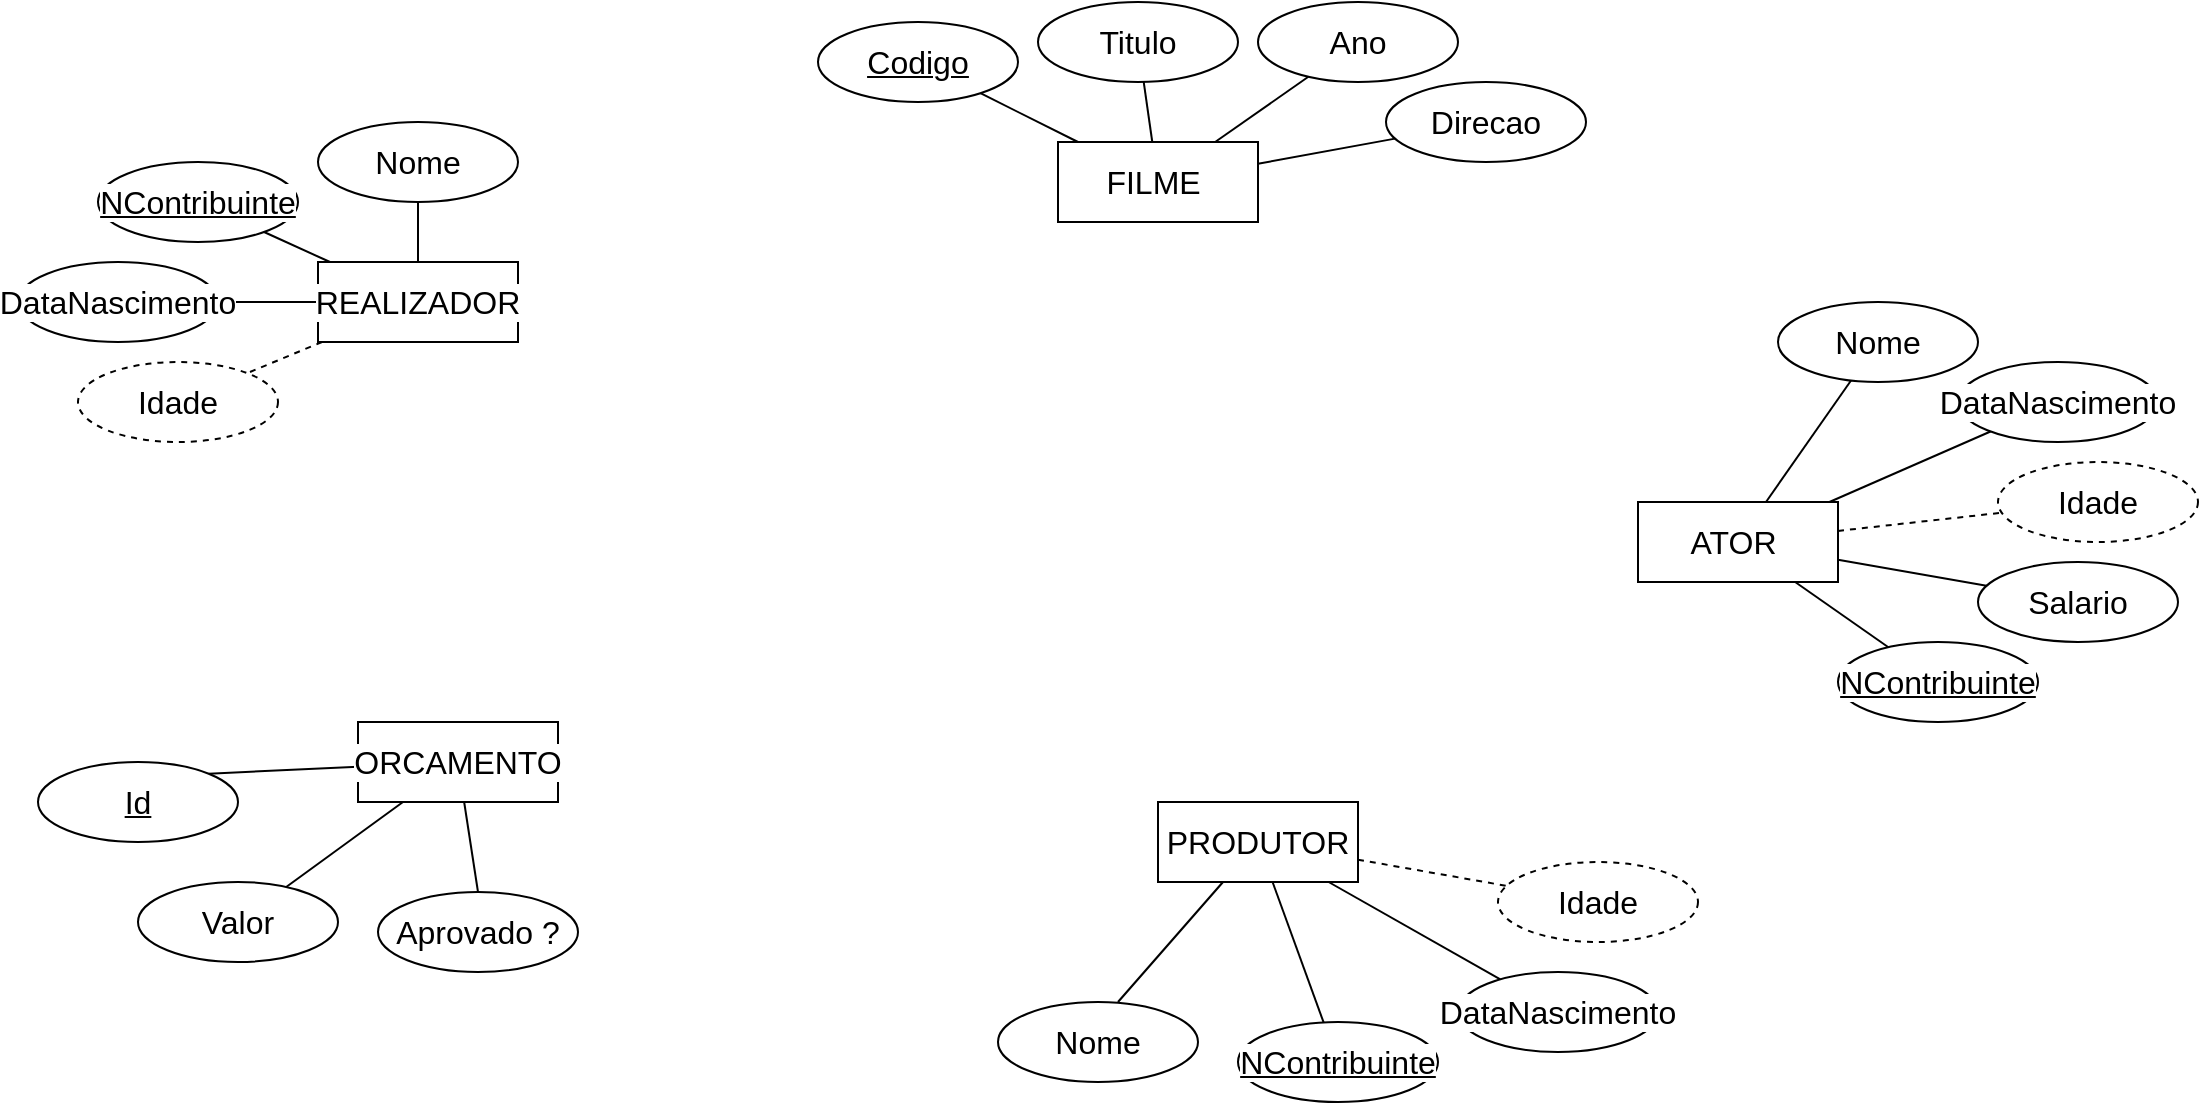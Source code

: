 <mxfile version="28.2.5">
  <diagram name="Página-1" id="VtdL2N_naWI-DeJkXuc9">
    <mxGraphModel dx="2013" dy="703" grid="1" gridSize="10" guides="1" tooltips="1" connect="1" arrows="1" fold="1" page="1" pageScale="1" pageWidth="827" pageHeight="1169" math="0" shadow="0">
      <root>
        <mxCell id="0" />
        <mxCell id="1" parent="0" />
        <mxCell id="wNUU-mUBWav2Mn1h4RWF-6" style="rounded=0;orthogonalLoop=1;jettySize=auto;html=1;endArrow=none;endFill=0;" edge="1" parent="1" source="wNUU-mUBWav2Mn1h4RWF-1" target="wNUU-mUBWav2Mn1h4RWF-4">
          <mxGeometry relative="1" as="geometry" />
        </mxCell>
        <mxCell id="wNUU-mUBWav2Mn1h4RWF-7" style="edgeStyle=none;shape=connector;rounded=0;orthogonalLoop=1;jettySize=auto;html=1;strokeColor=default;align=center;verticalAlign=middle;fontFamily=Helvetica;fontSize=11;fontColor=default;labelBackgroundColor=default;endArrow=none;endFill=0;" edge="1" parent="1" source="wNUU-mUBWav2Mn1h4RWF-1" target="wNUU-mUBWav2Mn1h4RWF-2">
          <mxGeometry relative="1" as="geometry" />
        </mxCell>
        <mxCell id="wNUU-mUBWav2Mn1h4RWF-8" style="edgeStyle=none;shape=connector;rounded=0;orthogonalLoop=1;jettySize=auto;html=1;strokeColor=default;align=center;verticalAlign=middle;fontFamily=Helvetica;fontSize=11;fontColor=default;labelBackgroundColor=default;endArrow=none;endFill=0;" edge="1" parent="1" source="wNUU-mUBWav2Mn1h4RWF-1" target="wNUU-mUBWav2Mn1h4RWF-3">
          <mxGeometry relative="1" as="geometry" />
        </mxCell>
        <mxCell id="wNUU-mUBWav2Mn1h4RWF-9" style="edgeStyle=none;shape=connector;rounded=0;orthogonalLoop=1;jettySize=auto;html=1;strokeColor=default;align=center;verticalAlign=middle;fontFamily=Helvetica;fontSize=11;fontColor=default;labelBackgroundColor=default;endArrow=none;endFill=0;" edge="1" parent="1" source="wNUU-mUBWav2Mn1h4RWF-1" target="wNUU-mUBWav2Mn1h4RWF-5">
          <mxGeometry relative="1" as="geometry" />
        </mxCell>
        <mxCell id="wNUU-mUBWav2Mn1h4RWF-1" value="&lt;span style=&quot;font-size:12.0pt;font-family:&amp;quot;Calibri&amp;quot;,sans-serif;&lt;br/&gt;mso-fareast-font-family:Calibri;mso-ansi-language:PT;mso-fareast-language:PT;&lt;br/&gt;mso-bidi-language:AR-SA&quot;&gt;FILME&lt;/span&gt;&lt;span style=&quot;font-family: Calibri, sans-serif; font-size: 12pt; background-color: transparent; color: light-dark(rgb(0, 0, 0), rgb(255, 255, 255));&quot;&gt;&amp;nbsp;&lt;/span&gt;" style="whiteSpace=wrap;html=1;align=center;" vertex="1" parent="1">
          <mxGeometry x="250" y="170" width="100" height="40" as="geometry" />
        </mxCell>
        <mxCell id="wNUU-mUBWav2Mn1h4RWF-2" value="&lt;u&gt;&lt;span style=&quot;font-size:12.0pt;font-family:&amp;quot;Calibri&amp;quot;,sans-serif;&lt;br/&gt;mso-fareast-font-family:Calibri;mso-ansi-language:PT;mso-fareast-language:PT;&lt;br/&gt;mso-bidi-language:AR-SA&quot;&gt;Codigo&lt;/span&gt;&lt;/u&gt;" style="ellipse;whiteSpace=wrap;html=1;align=center;fontStyle=4;" vertex="1" parent="1">
          <mxGeometry x="130" y="110" width="100" height="40" as="geometry" />
        </mxCell>
        <mxCell id="wNUU-mUBWav2Mn1h4RWF-3" value="&lt;span style=&quot;font-size:12.0pt;font-family:&amp;quot;Calibri&amp;quot;,sans-serif;&lt;br/&gt;mso-fareast-font-family:Calibri;mso-ansi-language:PT;mso-fareast-language:PT;&lt;br/&gt;mso-bidi-language:AR-SA&quot;&gt;Titulo&lt;/span&gt;" style="ellipse;whiteSpace=wrap;html=1;align=center;" vertex="1" parent="1">
          <mxGeometry x="240" y="100" width="100" height="40" as="geometry" />
        </mxCell>
        <mxCell id="wNUU-mUBWav2Mn1h4RWF-4" value="&lt;span style=&quot;font-size:12.0pt;font-family:&amp;quot;Calibri&amp;quot;,sans-serif;&lt;br/&gt;mso-fareast-font-family:Calibri;mso-ansi-language:PT;mso-fareast-language:PT;&lt;br/&gt;mso-bidi-language:AR-SA&quot;&gt;Ano&lt;/span&gt;" style="ellipse;whiteSpace=wrap;html=1;align=center;" vertex="1" parent="1">
          <mxGeometry x="350" y="100" width="100" height="40" as="geometry" />
        </mxCell>
        <mxCell id="wNUU-mUBWav2Mn1h4RWF-5" value="&lt;span style=&quot;font-size:12.0pt;font-family:&amp;quot;Calibri&amp;quot;,sans-serif;&lt;br/&gt;mso-fareast-font-family:Calibri;mso-ansi-language:PT;mso-fareast-language:PT;&lt;br/&gt;mso-bidi-language:AR-SA&quot;&gt;Direcao&lt;/span&gt;" style="ellipse;whiteSpace=wrap;html=1;align=center;" vertex="1" parent="1">
          <mxGeometry x="414" y="140" width="100" height="40" as="geometry" />
        </mxCell>
        <mxCell id="wNUU-mUBWav2Mn1h4RWF-16" style="edgeStyle=none;shape=connector;rounded=0;orthogonalLoop=1;jettySize=auto;html=1;strokeColor=default;align=center;verticalAlign=middle;fontFamily=Helvetica;fontSize=11;fontColor=default;labelBackgroundColor=default;endArrow=none;endFill=0;" edge="1" parent="1" source="wNUU-mUBWav2Mn1h4RWF-10" target="wNUU-mUBWav2Mn1h4RWF-11">
          <mxGeometry relative="1" as="geometry" />
        </mxCell>
        <mxCell id="wNUU-mUBWav2Mn1h4RWF-17" style="edgeStyle=none;shape=connector;rounded=0;orthogonalLoop=1;jettySize=auto;html=1;strokeColor=default;align=center;verticalAlign=middle;fontFamily=Helvetica;fontSize=11;fontColor=default;labelBackgroundColor=default;endArrow=none;endFill=0;" edge="1" parent="1" source="wNUU-mUBWav2Mn1h4RWF-10" target="wNUU-mUBWav2Mn1h4RWF-12">
          <mxGeometry relative="1" as="geometry" />
        </mxCell>
        <mxCell id="wNUU-mUBWav2Mn1h4RWF-18" style="edgeStyle=none;shape=connector;rounded=0;orthogonalLoop=1;jettySize=auto;html=1;strokeColor=default;align=center;verticalAlign=middle;fontFamily=Helvetica;fontSize=11;fontColor=default;labelBackgroundColor=default;endArrow=none;endFill=0;" edge="1" parent="1" source="wNUU-mUBWav2Mn1h4RWF-10" target="wNUU-mUBWav2Mn1h4RWF-14">
          <mxGeometry relative="1" as="geometry" />
        </mxCell>
        <mxCell id="wNUU-mUBWav2Mn1h4RWF-19" style="edgeStyle=none;shape=connector;rounded=0;orthogonalLoop=1;jettySize=auto;html=1;strokeColor=default;align=center;verticalAlign=middle;fontFamily=Helvetica;fontSize=11;fontColor=default;labelBackgroundColor=default;endArrow=none;endFill=0;" edge="1" parent="1" source="wNUU-mUBWav2Mn1h4RWF-10" target="wNUU-mUBWav2Mn1h4RWF-15">
          <mxGeometry relative="1" as="geometry" />
        </mxCell>
        <mxCell id="wNUU-mUBWav2Mn1h4RWF-20" style="edgeStyle=none;shape=connector;rounded=0;orthogonalLoop=1;jettySize=auto;html=1;strokeColor=default;align=center;verticalAlign=middle;fontFamily=Helvetica;fontSize=11;fontColor=default;labelBackgroundColor=default;endArrow=none;endFill=0;dashed=1;" edge="1" parent="1" source="wNUU-mUBWav2Mn1h4RWF-10" target="wNUU-mUBWav2Mn1h4RWF-13">
          <mxGeometry relative="1" as="geometry" />
        </mxCell>
        <mxCell id="wNUU-mUBWav2Mn1h4RWF-10" value="&lt;span style=&quot;font-size:12.0pt;font-family:&amp;quot;Calibri&amp;quot;,sans-serif;&lt;br/&gt;mso-fareast-font-family:Calibri;mso-ansi-language:PT;mso-fareast-language:PT;&lt;br/&gt;mso-bidi-language:AR-SA&quot;&gt;ATOR&amp;nbsp;&lt;/span&gt;" style="whiteSpace=wrap;html=1;align=center;fontFamily=Helvetica;fontSize=11;fontColor=default;labelBackgroundColor=default;" vertex="1" parent="1">
          <mxGeometry x="540" y="350" width="100" height="40" as="geometry" />
        </mxCell>
        <mxCell id="wNUU-mUBWav2Mn1h4RWF-11" value="&lt;span id=&quot;docs-internal-guid-0371ab49-7fff-979e-7067-7fa7ec2a6fb4&quot;&gt;&lt;span style=&quot;font-size: 12pt; font-family: Calibri, sans-serif; background-color: transparent; font-variant-numeric: normal; font-variant-east-asian: normal; font-variant-alternates: normal; font-variant-position: normal; font-variant-emoji: normal; vertical-align: baseline; white-space-collapse: preserve;&quot;&gt;Nome&lt;/span&gt;&lt;/span&gt;" style="ellipse;whiteSpace=wrap;html=1;align=center;fontFamily=Helvetica;fontSize=11;fontColor=default;labelBackgroundColor=default;" vertex="1" parent="1">
          <mxGeometry x="610" y="250" width="100" height="40" as="geometry" />
        </mxCell>
        <mxCell id="wNUU-mUBWav2Mn1h4RWF-12" value="&lt;span id=&quot;docs-internal-guid-423bd657-7fff-b02a-c126-72abb22664c3&quot;&gt;&lt;span style=&quot;font-size: 12pt; font-family: Calibri, sans-serif; background-color: transparent; font-variant-numeric: normal; font-variant-east-asian: normal; font-variant-alternates: normal; font-variant-position: normal; font-variant-emoji: normal; vertical-align: baseline; white-space-collapse: preserve;&quot;&gt;DataNascimento&lt;/span&gt;&lt;/span&gt;" style="ellipse;whiteSpace=wrap;html=1;align=center;fontFamily=Helvetica;fontSize=11;fontColor=default;labelBackgroundColor=default;" vertex="1" parent="1">
          <mxGeometry x="700" y="280" width="100" height="40" as="geometry" />
        </mxCell>
        <mxCell id="wNUU-mUBWav2Mn1h4RWF-13" value="&lt;span id=&quot;docs-internal-guid-ad1e4011-7fff-cea9-0ab7-0518d352ea27&quot;&gt;&lt;span style=&quot;font-size: 12pt; font-family: Calibri, sans-serif; background-color: transparent; font-variant-numeric: normal; font-variant-east-asian: normal; font-variant-alternates: normal; font-variant-position: normal; font-variant-emoji: normal; vertical-align: baseline; white-space-collapse: preserve;&quot;&gt;Idade&lt;/span&gt;&lt;/span&gt;" style="ellipse;whiteSpace=wrap;html=1;align=center;dashed=1;fontFamily=Helvetica;fontSize=11;fontColor=default;labelBackgroundColor=default;" vertex="1" parent="1">
          <mxGeometry x="720" y="330" width="100" height="40" as="geometry" />
        </mxCell>
        <mxCell id="wNUU-mUBWav2Mn1h4RWF-14" value="&lt;span id=&quot;docs-internal-guid-ade6428c-7fff-1b37-59b0-372400b72374&quot;&gt;&lt;span style=&quot;font-size: 12pt; font-family: Calibri, sans-serif; background-color: transparent; font-variant-numeric: normal; font-variant-east-asian: normal; font-variant-alternates: normal; font-variant-position: normal; font-variant-emoji: normal; vertical-align: baseline; white-space-collapse: preserve;&quot;&gt;Salario&lt;/span&gt;&lt;/span&gt;" style="ellipse;whiteSpace=wrap;html=1;align=center;fontFamily=Helvetica;fontSize=11;fontColor=default;labelBackgroundColor=default;" vertex="1" parent="1">
          <mxGeometry x="710" y="380" width="100" height="40" as="geometry" />
        </mxCell>
        <mxCell id="wNUU-mUBWav2Mn1h4RWF-15" value="&lt;span id=&quot;docs-internal-guid-d451ba34-7fff-3efa-a5a5-dec27b78d718&quot;&gt;&lt;span style=&quot;font-size: 12pt; font-family: Calibri, sans-serif; background-color: transparent; font-variant-numeric: normal; font-variant-east-asian: normal; font-variant-alternates: normal; font-variant-position: normal; font-variant-emoji: normal; text-decoration-skip-ink: none; vertical-align: baseline; white-space-collapse: preserve;&quot;&gt;NContribuinte&lt;/span&gt;&lt;/span&gt;" style="ellipse;whiteSpace=wrap;html=1;align=center;fontStyle=4;fontFamily=Helvetica;fontSize=11;fontColor=default;labelBackgroundColor=default;" vertex="1" parent="1">
          <mxGeometry x="640" y="420" width="100" height="40" as="geometry" />
        </mxCell>
        <mxCell id="wNUU-mUBWav2Mn1h4RWF-28" style="edgeStyle=none;shape=connector;rounded=0;orthogonalLoop=1;jettySize=auto;html=1;strokeColor=default;align=center;verticalAlign=middle;fontFamily=Helvetica;fontSize=11;fontColor=default;labelBackgroundColor=default;endArrow=none;endFill=0;" edge="1" parent="1" source="wNUU-mUBWav2Mn1h4RWF-21" target="wNUU-mUBWav2Mn1h4RWF-22">
          <mxGeometry relative="1" as="geometry" />
        </mxCell>
        <mxCell id="wNUU-mUBWav2Mn1h4RWF-29" style="edgeStyle=none;shape=connector;rounded=0;orthogonalLoop=1;jettySize=auto;html=1;strokeColor=default;align=center;verticalAlign=middle;fontFamily=Helvetica;fontSize=11;fontColor=default;labelBackgroundColor=default;endArrow=none;endFill=0;" edge="1" parent="1" source="wNUU-mUBWav2Mn1h4RWF-21" target="wNUU-mUBWav2Mn1h4RWF-26">
          <mxGeometry relative="1" as="geometry" />
        </mxCell>
        <mxCell id="wNUU-mUBWav2Mn1h4RWF-30" style="edgeStyle=none;shape=connector;rounded=0;orthogonalLoop=1;jettySize=auto;html=1;strokeColor=default;align=center;verticalAlign=middle;fontFamily=Helvetica;fontSize=11;fontColor=default;labelBackgroundColor=default;endArrow=none;endFill=0;" edge="1" parent="1" source="wNUU-mUBWav2Mn1h4RWF-21" target="wNUU-mUBWav2Mn1h4RWF-25">
          <mxGeometry relative="1" as="geometry" />
        </mxCell>
        <mxCell id="wNUU-mUBWav2Mn1h4RWF-31" style="edgeStyle=none;shape=connector;rounded=0;orthogonalLoop=1;jettySize=auto;html=1;strokeColor=default;align=center;verticalAlign=middle;fontFamily=Helvetica;fontSize=11;fontColor=default;labelBackgroundColor=default;endArrow=none;endFill=0;dashed=1;" edge="1" parent="1" source="wNUU-mUBWav2Mn1h4RWF-21" target="wNUU-mUBWav2Mn1h4RWF-24">
          <mxGeometry relative="1" as="geometry" />
        </mxCell>
        <mxCell id="wNUU-mUBWav2Mn1h4RWF-21" value="&lt;span id=&quot;docs-internal-guid-4d61b85c-7fff-92f9-6b1c-4a9c9fdcd876&quot;&gt;&lt;span style=&quot;font-size: 12pt; font-family: Calibri, sans-serif; background-color: transparent; font-variant-numeric: normal; font-variant-east-asian: normal; font-variant-alternates: normal; font-variant-position: normal; font-variant-emoji: normal; vertical-align: baseline; white-space-collapse: preserve;&quot;&gt;REALIZADOR&lt;/span&gt;&lt;/span&gt;" style="whiteSpace=wrap;html=1;align=center;fontFamily=Helvetica;fontSize=11;fontColor=default;labelBackgroundColor=default;" vertex="1" parent="1">
          <mxGeometry x="-120" y="230" width="100" height="40" as="geometry" />
        </mxCell>
        <mxCell id="wNUU-mUBWav2Mn1h4RWF-22" value="&lt;span id=&quot;docs-internal-guid-69654a7a-7fff-adb6-9b58-9ac397884187&quot;&gt;&lt;span style=&quot;font-size: 12pt; font-family: Calibri, sans-serif; background-color: transparent; font-variant-numeric: normal; font-variant-east-asian: normal; font-variant-alternates: normal; font-variant-position: normal; font-variant-emoji: normal; vertical-align: baseline; white-space-collapse: preserve;&quot;&gt;Nome&lt;/span&gt;&lt;/span&gt;" style="ellipse;whiteSpace=wrap;html=1;align=center;fontFamily=Helvetica;fontSize=11;fontColor=default;labelBackgroundColor=default;" vertex="1" parent="1">
          <mxGeometry x="-120" y="160" width="100" height="40" as="geometry" />
        </mxCell>
        <mxCell id="wNUU-mUBWav2Mn1h4RWF-24" value="&lt;span id=&quot;docs-internal-guid-ad1e4011-7fff-cea9-0ab7-0518d352ea27&quot;&gt;&lt;span style=&quot;font-size: 12pt; font-family: Calibri, sans-serif; background-color: transparent; font-variant-numeric: normal; font-variant-east-asian: normal; font-variant-alternates: normal; font-variant-position: normal; font-variant-emoji: normal; vertical-align: baseline; white-space-collapse: preserve;&quot;&gt;Idade&lt;/span&gt;&lt;/span&gt;" style="ellipse;whiteSpace=wrap;html=1;align=center;dashed=1;fontFamily=Helvetica;fontSize=11;fontColor=default;labelBackgroundColor=default;" vertex="1" parent="1">
          <mxGeometry x="-240" y="280" width="100" height="40" as="geometry" />
        </mxCell>
        <mxCell id="wNUU-mUBWav2Mn1h4RWF-25" value="&lt;span id=&quot;docs-internal-guid-f85e6acb-7fff-e787-be61-acb34c5c2e45&quot;&gt;&lt;span style=&quot;font-size: 12pt; font-family: Calibri, sans-serif; background-color: transparent; font-variant-numeric: normal; font-variant-east-asian: normal; font-variant-alternates: normal; font-variant-position: normal; font-variant-emoji: normal; vertical-align: baseline; white-space-collapse: preserve;&quot;&gt;DataNascimento&lt;/span&gt;&lt;/span&gt;" style="ellipse;whiteSpace=wrap;html=1;align=center;fontFamily=Helvetica;fontSize=11;fontColor=default;labelBackgroundColor=default;" vertex="1" parent="1">
          <mxGeometry x="-270" y="230" width="100" height="40" as="geometry" />
        </mxCell>
        <mxCell id="wNUU-mUBWav2Mn1h4RWF-26" value="&lt;span id=&quot;docs-internal-guid-25c2a6f1-7fff-cd19-373f-aac201a6bc62&quot;&gt;&lt;span style=&quot;font-size: 12pt; font-family: Calibri, sans-serif; background-color: transparent; font-variant-numeric: normal; font-variant-east-asian: normal; font-variant-alternates: normal; font-variant-position: normal; font-variant-emoji: normal; text-decoration-skip-ink: none; vertical-align: baseline; white-space-collapse: preserve;&quot;&gt;NContribuinte&lt;/span&gt;&lt;/span&gt;" style="ellipse;whiteSpace=wrap;html=1;align=center;fontStyle=4;fontFamily=Helvetica;fontSize=11;fontColor=default;labelBackgroundColor=default;" vertex="1" parent="1">
          <mxGeometry x="-230" y="180" width="100" height="40" as="geometry" />
        </mxCell>
        <mxCell id="wNUU-mUBWav2Mn1h4RWF-27" style="edgeStyle=none;shape=connector;rounded=0;orthogonalLoop=1;jettySize=auto;html=1;exitX=0.5;exitY=1;exitDx=0;exitDy=0;strokeColor=default;align=center;verticalAlign=middle;fontFamily=Helvetica;fontSize=11;fontColor=default;labelBackgroundColor=default;endArrow=none;endFill=0;" edge="1" parent="1" source="wNUU-mUBWav2Mn1h4RWF-25" target="wNUU-mUBWav2Mn1h4RWF-25">
          <mxGeometry relative="1" as="geometry" />
        </mxCell>
        <mxCell id="wNUU-mUBWav2Mn1h4RWF-39" style="edgeStyle=none;shape=connector;rounded=0;orthogonalLoop=1;jettySize=auto;html=1;strokeColor=default;align=center;verticalAlign=middle;fontFamily=Helvetica;fontSize=11;fontColor=default;labelBackgroundColor=default;endArrow=none;endFill=0;" edge="1" parent="1" source="wNUU-mUBWav2Mn1h4RWF-33" target="wNUU-mUBWav2Mn1h4RWF-35">
          <mxGeometry relative="1" as="geometry" />
        </mxCell>
        <mxCell id="wNUU-mUBWav2Mn1h4RWF-40" style="edgeStyle=none;shape=connector;rounded=0;orthogonalLoop=1;jettySize=auto;html=1;strokeColor=default;align=center;verticalAlign=middle;fontFamily=Helvetica;fontSize=11;fontColor=default;labelBackgroundColor=default;endArrow=none;endFill=0;dashed=1;" edge="1" parent="1" source="wNUU-mUBWav2Mn1h4RWF-33" target="wNUU-mUBWav2Mn1h4RWF-37">
          <mxGeometry relative="1" as="geometry" />
        </mxCell>
        <mxCell id="wNUU-mUBWav2Mn1h4RWF-41" style="edgeStyle=none;shape=connector;rounded=0;orthogonalLoop=1;jettySize=auto;html=1;strokeColor=default;align=center;verticalAlign=middle;fontFamily=Helvetica;fontSize=11;fontColor=default;labelBackgroundColor=default;endArrow=none;endFill=0;" edge="1" parent="1" source="wNUU-mUBWav2Mn1h4RWF-33" target="wNUU-mUBWav2Mn1h4RWF-36">
          <mxGeometry relative="1" as="geometry" />
        </mxCell>
        <mxCell id="wNUU-mUBWav2Mn1h4RWF-33" value="&lt;span id=&quot;docs-internal-guid-b2d54f66-7fff-5687-37bf-8b39f0719b1a&quot;&gt;&lt;span style=&quot;font-size: 12pt; font-family: Calibri, sans-serif; background-color: transparent; font-variant-numeric: normal; font-variant-east-asian: normal; font-variant-alternates: normal; font-variant-position: normal; font-variant-emoji: normal; vertical-align: baseline; white-space-collapse: preserve;&quot;&gt;PRODUTOR&lt;/span&gt;&lt;/span&gt;" style="whiteSpace=wrap;html=1;align=center;fontFamily=Helvetica;fontSize=11;fontColor=default;labelBackgroundColor=default;" vertex="1" parent="1">
          <mxGeometry x="300" y="500" width="100" height="40" as="geometry" />
        </mxCell>
        <mxCell id="wNUU-mUBWav2Mn1h4RWF-34" value="&lt;span id=&quot;docs-internal-guid-8cafcc89-7fff-78b6-0d9a-813812813ad6&quot;&gt;&lt;span style=&quot;font-size: 12pt; font-family: Calibri, sans-serif; background-color: transparent; font-variant-numeric: normal; font-variant-east-asian: normal; font-variant-alternates: normal; font-variant-position: normal; font-variant-emoji: normal; vertical-align: baseline; white-space-collapse: preserve;&quot;&gt;Nome&lt;/span&gt;&lt;/span&gt;" style="ellipse;whiteSpace=wrap;html=1;align=center;fontFamily=Helvetica;fontSize=11;fontColor=default;labelBackgroundColor=default;" vertex="1" parent="1">
          <mxGeometry x="220" y="600" width="100" height="40" as="geometry" />
        </mxCell>
        <mxCell id="wNUU-mUBWav2Mn1h4RWF-35" value="&lt;span id=&quot;docs-internal-guid-d2da87bc-7fff-96f9-a4d0-bf21345c0ce1&quot;&gt;&lt;span style=&quot;font-size: 12pt; font-family: Calibri, sans-serif; background-color: transparent; font-variant-numeric: normal; font-variant-east-asian: normal; font-variant-alternates: normal; font-variant-position: normal; font-variant-emoji: normal; text-decoration-skip-ink: none; vertical-align: baseline; white-space-collapse: preserve;&quot;&gt;NContribuinte&lt;/span&gt;&lt;/span&gt;" style="ellipse;whiteSpace=wrap;html=1;align=center;fontStyle=4;fontFamily=Helvetica;fontSize=11;fontColor=default;labelBackgroundColor=default;" vertex="1" parent="1">
          <mxGeometry x="340" y="610" width="100" height="40" as="geometry" />
        </mxCell>
        <mxCell id="wNUU-mUBWav2Mn1h4RWF-36" value="&lt;span id=&quot;docs-internal-guid-aed1f9fe-7fff-bc9a-0d7f-64c67cd5fec5&quot;&gt;&lt;span style=&quot;font-size: 12pt; font-family: Calibri, sans-serif; background-color: transparent; font-variant-numeric: normal; font-variant-east-asian: normal; font-variant-alternates: normal; font-variant-position: normal; font-variant-emoji: normal; vertical-align: baseline; white-space-collapse: preserve;&quot;&gt;DataNascimento&lt;/span&gt;&lt;/span&gt;" style="ellipse;whiteSpace=wrap;html=1;align=center;fontFamily=Helvetica;fontSize=11;fontColor=default;labelBackgroundColor=default;" vertex="1" parent="1">
          <mxGeometry x="450" y="585" width="100" height="40" as="geometry" />
        </mxCell>
        <mxCell id="wNUU-mUBWav2Mn1h4RWF-37" value="&lt;span id=&quot;docs-internal-guid-2ebb92ab-7fff-d668-7bc4-3486c3f004b3&quot;&gt;&lt;span style=&quot;font-size: 12pt; font-family: Calibri, sans-serif; background-color: transparent; font-variant-numeric: normal; font-variant-east-asian: normal; font-variant-alternates: normal; font-variant-position: normal; font-variant-emoji: normal; vertical-align: baseline; white-space-collapse: preserve;&quot;&gt;Idade&lt;/span&gt;&lt;/span&gt;" style="ellipse;whiteSpace=wrap;html=1;align=center;dashed=1;fontFamily=Helvetica;fontSize=11;fontColor=default;labelBackgroundColor=default;" vertex="1" parent="1">
          <mxGeometry x="470" y="530" width="100" height="40" as="geometry" />
        </mxCell>
        <mxCell id="wNUU-mUBWav2Mn1h4RWF-38" style="edgeStyle=none;shape=connector;rounded=0;orthogonalLoop=1;jettySize=auto;html=1;entryX=0.6;entryY=0;entryDx=0;entryDy=0;entryPerimeter=0;strokeColor=default;align=center;verticalAlign=middle;fontFamily=Helvetica;fontSize=11;fontColor=default;labelBackgroundColor=default;endArrow=none;endFill=0;" edge="1" parent="1" source="wNUU-mUBWav2Mn1h4RWF-33" target="wNUU-mUBWav2Mn1h4RWF-34">
          <mxGeometry relative="1" as="geometry" />
        </mxCell>
        <mxCell id="wNUU-mUBWav2Mn1h4RWF-47" style="edgeStyle=none;shape=connector;rounded=0;orthogonalLoop=1;jettySize=auto;html=1;entryX=1;entryY=0;entryDx=0;entryDy=0;strokeColor=default;align=center;verticalAlign=middle;fontFamily=Helvetica;fontSize=11;fontColor=default;labelBackgroundColor=default;endArrow=none;endFill=0;" edge="1" parent="1" source="wNUU-mUBWav2Mn1h4RWF-42" target="wNUU-mUBWav2Mn1h4RWF-43">
          <mxGeometry relative="1" as="geometry" />
        </mxCell>
        <mxCell id="wNUU-mUBWav2Mn1h4RWF-48" style="edgeStyle=none;shape=connector;rounded=0;orthogonalLoop=1;jettySize=auto;html=1;strokeColor=default;align=center;verticalAlign=middle;fontFamily=Helvetica;fontSize=11;fontColor=default;labelBackgroundColor=default;endArrow=none;endFill=0;" edge="1" parent="1" source="wNUU-mUBWav2Mn1h4RWF-42" target="wNUU-mUBWav2Mn1h4RWF-44">
          <mxGeometry relative="1" as="geometry" />
        </mxCell>
        <mxCell id="wNUU-mUBWav2Mn1h4RWF-49" style="edgeStyle=none;shape=connector;rounded=0;orthogonalLoop=1;jettySize=auto;html=1;entryX=0.5;entryY=0;entryDx=0;entryDy=0;strokeColor=default;align=center;verticalAlign=middle;fontFamily=Helvetica;fontSize=11;fontColor=default;labelBackgroundColor=default;endArrow=none;endFill=0;" edge="1" parent="1" source="wNUU-mUBWav2Mn1h4RWF-42" target="wNUU-mUBWav2Mn1h4RWF-45">
          <mxGeometry relative="1" as="geometry" />
        </mxCell>
        <mxCell id="wNUU-mUBWav2Mn1h4RWF-42" value="&lt;span id=&quot;docs-internal-guid-49eed530-7fff-8678-ce6c-9f40c225c63d&quot;&gt;&lt;span style=&quot;font-size: 12pt; font-family: Calibri, sans-serif; background-color: transparent; font-variant-numeric: normal; font-variant-east-asian: normal; font-variant-alternates: normal; font-variant-position: normal; font-variant-emoji: normal; vertical-align: baseline; white-space-collapse: preserve;&quot;&gt;ORCAMENTO&lt;/span&gt;&lt;/span&gt;" style="whiteSpace=wrap;html=1;align=center;fontFamily=Helvetica;fontSize=11;fontColor=default;labelBackgroundColor=default;" vertex="1" parent="1">
          <mxGeometry x="-100" y="460" width="100" height="40" as="geometry" />
        </mxCell>
        <mxCell id="wNUU-mUBWav2Mn1h4RWF-43" value="&lt;span id=&quot;docs-internal-guid-e82b96cc-7fff-b7a6-3cf5-91d06b718818&quot;&gt;&lt;span style=&quot;font-size: 12pt; font-family: Calibri, sans-serif; background-color: transparent; font-variant-numeric: normal; font-variant-east-asian: normal; font-variant-alternates: normal; font-variant-position: normal; font-variant-emoji: normal; text-decoration-skip-ink: none; vertical-align: baseline; white-space-collapse: preserve;&quot;&gt;Id&lt;/span&gt;&lt;/span&gt;" style="ellipse;whiteSpace=wrap;html=1;align=center;fontStyle=4;fontFamily=Helvetica;fontSize=11;fontColor=default;labelBackgroundColor=default;" vertex="1" parent="1">
          <mxGeometry x="-260" y="480" width="100" height="40" as="geometry" />
        </mxCell>
        <mxCell id="wNUU-mUBWav2Mn1h4RWF-44" value="&lt;span id=&quot;docs-internal-guid-d3ddc39b-7fff-d588-cdc6-508e87e0b5f1&quot;&gt;&lt;span style=&quot;font-size: 12pt; font-family: Calibri, sans-serif; background-color: transparent; font-variant-numeric: normal; font-variant-east-asian: normal; font-variant-alternates: normal; font-variant-position: normal; font-variant-emoji: normal; vertical-align: baseline; white-space-collapse: preserve;&quot;&gt;Valor&lt;/span&gt;&lt;/span&gt;" style="ellipse;whiteSpace=wrap;html=1;align=center;fontFamily=Helvetica;fontSize=11;fontColor=default;labelBackgroundColor=default;" vertex="1" parent="1">
          <mxGeometry x="-210" y="540" width="100" height="40" as="geometry" />
        </mxCell>
        <mxCell id="wNUU-mUBWav2Mn1h4RWF-45" value="&lt;span id=&quot;docs-internal-guid-97309ff8-7fff-f7e3-74d9-a23491daf4ee&quot;&gt;&lt;span style=&quot;font-size: 12pt; font-family: Calibri, sans-serif; background-color: transparent; font-variant-numeric: normal; font-variant-east-asian: normal; font-variant-alternates: normal; font-variant-position: normal; font-variant-emoji: normal; vertical-align: baseline; white-space-collapse: preserve;&quot;&gt;Aprovado ?&lt;/span&gt;&lt;/span&gt;" style="ellipse;whiteSpace=wrap;html=1;align=center;fontFamily=Helvetica;fontSize=11;fontColor=default;labelBackgroundColor=default;" vertex="1" parent="1">
          <mxGeometry x="-90" y="545" width="100" height="40" as="geometry" />
        </mxCell>
      </root>
    </mxGraphModel>
  </diagram>
</mxfile>
